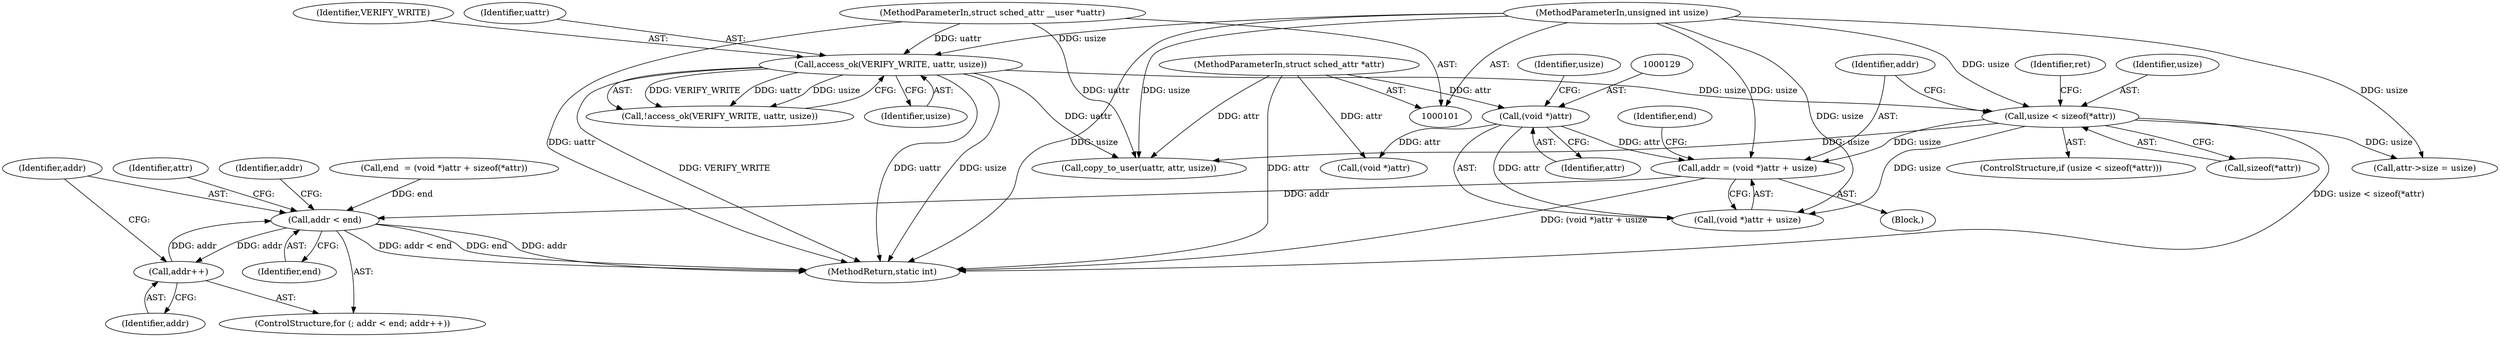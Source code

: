 digraph "0_linux_4efbc454ba68def5ef285b26ebfcfdb605b52755@integer" {
"1000125" [label="(Call,addr = (void *)attr + usize)"];
"1000128" [label="(Call,(void *)attr)"];
"1000103" [label="(MethodParameterIn,struct sched_attr *attr)"];
"1000117" [label="(Call,usize < sizeof(*attr))"];
"1000109" [label="(Call,access_ok(VERIFY_WRITE, uattr, usize))"];
"1000102" [label="(MethodParameterIn,struct sched_attr __user *uattr)"];
"1000104" [label="(MethodParameterIn,unsigned int usize)"];
"1000142" [label="(Call,addr < end)"];
"1000145" [label="(Call,addr++)"];
"1000154" [label="(Identifier,attr)"];
"1000128" [label="(Call,(void *)attr)"];
"1000135" [label="(Call,(void *)attr)"];
"1000142" [label="(Call,addr < end)"];
"1000112" [label="(Identifier,usize)"];
"1000110" [label="(Identifier,VERIFY_WRITE)"];
"1000117" [label="(Call,usize < sizeof(*attr))"];
"1000119" [label="(Call,sizeof(*attr))"];
"1000109" [label="(Call,access_ok(VERIFY_WRITE, uattr, usize))"];
"1000122" [label="(Block,)"];
"1000108" [label="(Call,!access_ok(VERIFY_WRITE, uattr, usize))"];
"1000152" [label="(Call,attr->size = usize)"];
"1000159" [label="(Call,copy_to_user(uattr, attr, usize))"];
"1000145" [label="(Call,addr++)"];
"1000125" [label="(Call,addr = (void *)attr + usize)"];
"1000177" [label="(MethodReturn,static int)"];
"1000104" [label="(MethodParameterIn,unsigned int usize)"];
"1000131" [label="(Identifier,usize)"];
"1000144" [label="(Identifier,end)"];
"1000143" [label="(Identifier,addr)"];
"1000150" [label="(Identifier,addr)"];
"1000116" [label="(ControlStructure,if (usize < sizeof(*attr)))"];
"1000127" [label="(Call,(void *)attr + usize)"];
"1000118" [label="(Identifier,usize)"];
"1000132" [label="(Call,end  = (void *)attr + sizeof(*attr))"];
"1000146" [label="(Identifier,addr)"];
"1000141" [label="(ControlStructure,for (; addr < end; addr++))"];
"1000158" [label="(Identifier,ret)"];
"1000133" [label="(Identifier,end)"];
"1000103" [label="(MethodParameterIn,struct sched_attr *attr)"];
"1000130" [label="(Identifier,attr)"];
"1000126" [label="(Identifier,addr)"];
"1000102" [label="(MethodParameterIn,struct sched_attr __user *uattr)"];
"1000111" [label="(Identifier,uattr)"];
"1000125" -> "1000122"  [label="AST: "];
"1000125" -> "1000127"  [label="CFG: "];
"1000126" -> "1000125"  [label="AST: "];
"1000127" -> "1000125"  [label="AST: "];
"1000133" -> "1000125"  [label="CFG: "];
"1000125" -> "1000177"  [label="DDG: (void *)attr + usize"];
"1000128" -> "1000125"  [label="DDG: attr"];
"1000117" -> "1000125"  [label="DDG: usize"];
"1000104" -> "1000125"  [label="DDG: usize"];
"1000125" -> "1000142"  [label="DDG: addr"];
"1000128" -> "1000127"  [label="AST: "];
"1000128" -> "1000130"  [label="CFG: "];
"1000129" -> "1000128"  [label="AST: "];
"1000130" -> "1000128"  [label="AST: "];
"1000131" -> "1000128"  [label="CFG: "];
"1000128" -> "1000127"  [label="DDG: attr"];
"1000103" -> "1000128"  [label="DDG: attr"];
"1000128" -> "1000135"  [label="DDG: attr"];
"1000103" -> "1000101"  [label="AST: "];
"1000103" -> "1000177"  [label="DDG: attr"];
"1000103" -> "1000135"  [label="DDG: attr"];
"1000103" -> "1000159"  [label="DDG: attr"];
"1000117" -> "1000116"  [label="AST: "];
"1000117" -> "1000119"  [label="CFG: "];
"1000118" -> "1000117"  [label="AST: "];
"1000119" -> "1000117"  [label="AST: "];
"1000126" -> "1000117"  [label="CFG: "];
"1000158" -> "1000117"  [label="CFG: "];
"1000117" -> "1000177"  [label="DDG: usize < sizeof(*attr)"];
"1000109" -> "1000117"  [label="DDG: usize"];
"1000104" -> "1000117"  [label="DDG: usize"];
"1000117" -> "1000127"  [label="DDG: usize"];
"1000117" -> "1000152"  [label="DDG: usize"];
"1000117" -> "1000159"  [label="DDG: usize"];
"1000109" -> "1000108"  [label="AST: "];
"1000109" -> "1000112"  [label="CFG: "];
"1000110" -> "1000109"  [label="AST: "];
"1000111" -> "1000109"  [label="AST: "];
"1000112" -> "1000109"  [label="AST: "];
"1000108" -> "1000109"  [label="CFG: "];
"1000109" -> "1000177"  [label="DDG: usize"];
"1000109" -> "1000177"  [label="DDG: VERIFY_WRITE"];
"1000109" -> "1000177"  [label="DDG: uattr"];
"1000109" -> "1000108"  [label="DDG: VERIFY_WRITE"];
"1000109" -> "1000108"  [label="DDG: uattr"];
"1000109" -> "1000108"  [label="DDG: usize"];
"1000102" -> "1000109"  [label="DDG: uattr"];
"1000104" -> "1000109"  [label="DDG: usize"];
"1000109" -> "1000159"  [label="DDG: uattr"];
"1000102" -> "1000101"  [label="AST: "];
"1000102" -> "1000177"  [label="DDG: uattr"];
"1000102" -> "1000159"  [label="DDG: uattr"];
"1000104" -> "1000101"  [label="AST: "];
"1000104" -> "1000177"  [label="DDG: usize"];
"1000104" -> "1000127"  [label="DDG: usize"];
"1000104" -> "1000152"  [label="DDG: usize"];
"1000104" -> "1000159"  [label="DDG: usize"];
"1000142" -> "1000141"  [label="AST: "];
"1000142" -> "1000144"  [label="CFG: "];
"1000143" -> "1000142"  [label="AST: "];
"1000144" -> "1000142"  [label="AST: "];
"1000150" -> "1000142"  [label="CFG: "];
"1000154" -> "1000142"  [label="CFG: "];
"1000142" -> "1000177"  [label="DDG: addr < end"];
"1000142" -> "1000177"  [label="DDG: end"];
"1000142" -> "1000177"  [label="DDG: addr"];
"1000145" -> "1000142"  [label="DDG: addr"];
"1000132" -> "1000142"  [label="DDG: end"];
"1000142" -> "1000145"  [label="DDG: addr"];
"1000145" -> "1000141"  [label="AST: "];
"1000145" -> "1000146"  [label="CFG: "];
"1000146" -> "1000145"  [label="AST: "];
"1000143" -> "1000145"  [label="CFG: "];
}
